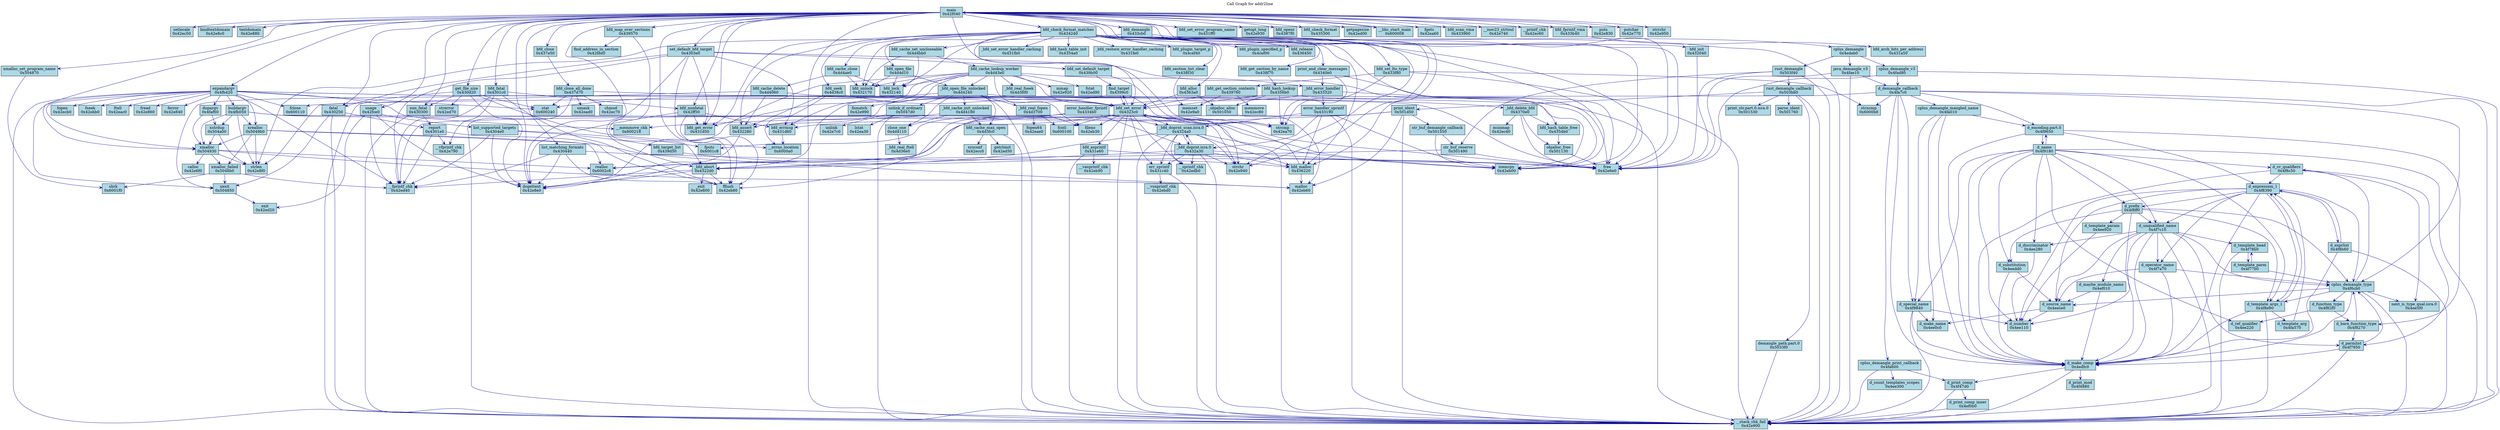 digraph CallGraph {
    rankdir=TB;
    node [shape=box, style=filled, fillcolor=lightblue];
    edge [color=darkblue, arrowhead=vee];
    
    // Call graph title
    label="Call Graph for addr2line";
    labelloc=t;
    
    "main" [label="main\n0x42f040"];
    "setlocale" [label="setlocale\n0x42ec50"];
    "bindtextdomain" [label="bindtextdomain\n0x42e8c0"];
    "textdomain" [label="textdomain\n0x42e880"];
    "xmalloc_set_program_name" [label="xmalloc_set_program_name\n0x504870"];
    "bfd_set_error_program_name" [label="bfd_set_error_program_name\n0x431ff0"];
    "expandargv" [label="expandargv\n0x4fb420"];
    "bfd_init" [label="bfd_init\n0x432040"];
    "set_default_bfd_target" [label="set_default_bfd_target\n0x4303e0"];
    "dcgettext" [label="dcgettext\n0x42e8e0"];
    "getopt_long" [label="getopt_long\n0x42e930"];
    "fatal" [label="fatal\n0x430250"];
    "__stack_chk_fail" [label="__stack_chk_fail\n0x42e900"];
    "get_file_size" [label="get_file_size\n0x430d20"];
    "usage" [label="usage\n0x42fce0"];
    "bfd_openr" [label="bfd_openr\n0x4387f0"];
    "bfd_fatal" [label="bfd_fatal\n0x4301c0"];
    "bfd_check_format" [label="bfd_check_format\n0x435300"];
    "getpagesize" [label="getpagesize\n0x42ed00"];
    "bfd_check_format_matches" [label="bfd_check_format_matches\n0x434240"];
    "non_fatal" [label="non_fatal\n0x430300"];
    "bfd_close" [label="bfd_close\n0x437e50"];
    "free" [label="free\n0x42e6e0"];
    "_bfd_abort" [label="_bfd_abort\n0x4322d0"];
    "__libc_start_main" [label="__libc_start_main\n0x600008"];
    "bfd_nonfatal" [label="bfd_nonfatal\n0x42ff50"];
    "bfd_get_error" [label="bfd_get_error\n0x431d50"];
    "bfd_get_section_by_name" [label="bfd_get_section_by_name\n0x438f70"];
    "fgets" [label="fgets\n0x42ea60"];
    "bfd_scan_vma" [label="bfd_scan_vma\n0x433960"];
    "strchr" [label="strchr\n0x42e940"];
    "strcmp" [label="strcmp\n0x42ea70"];
    "__isoc23_strtoul" [label="__isoc23_strtoul\n0x42e740"];
    "__printf_chk" [label="__printf_chk\n0x42ec60"];
    "bfd_map_over_sections" [label="bfd_map_over_sections\n0x439570"];
    "bfd_fprintf_vma" [label="bfd_fprintf_vma\n0x433b40"];
    "puts" [label="puts\n0x42e830"];
    "fflush" [label="fflush\n0x42eb80"];
    "bfd_demangle" [label="bfd_demangle\n0x433cb0"];
    "putchar" [label="putchar\n0x42e770"];
    "strrchr" [label="strrchr\n0x42e950"];
    "list_matching_formats" [label="list_matching_formats\n0x430440"];
    "xmalloc" [label="xmalloc\n0x504930"];
    "sbrk" [label="sbrk\n0x6001f0"];
    "stat" [label="stat\n0x600240"];
    "xexit" [label="xexit\n0x504850"];
    "fopen" [label="fopen\n0x42ecb0"];
    "__fprintf_chk" [label="__fprintf_chk\n0x42ed40"];
    "fseek" [label="fseek\n0x42ebb0"];
    "ftell" [label="ftell\n0x42eac0"];
    "fclose" [label="fclose\n0x600110"];
    "fread" [label="fread\n0x42e860"];
    "buildargv" [label="buildargv\n0x4fb050"];
    "ferror" [label="ferror\n0x42e840"];
    "dupargv" [label="dupargv\n0x4faf60"];
    "xrealloc" [label="xrealloc\n0x5049b0"];
    "__memmove_chk" [label="__memmove_chk\n0x600218"];
    "memcpy" [label="memcpy\n0x42eb00"];
    "bfd_set_default_target" [label="bfd_set_default_target\n0x439b00"];
    "bfd_errmsg" [label="bfd_errmsg\n0x431d60"];
    "report" [label="report\n0x4301e0"];
    "__errno_location" [label="__errno_location\n0x6000a0"];
    "strerror" [label="strerror\n0x42ed70"];
    "list_supported_targets" [label="list_supported_targets\n0x4304e0"];
    "exit" [label="exit\n0x42ed20"];
    "__vfprintf_chk" [label="__vfprintf_chk\n0x42e790"];
    "bfd_set_error" [label="bfd_set_error\n0x4323c0"];
    "bfd_set_lto_type" [label="bfd_set_lto_type\n0x433f80"];
    "bfd_malloc" [label="bfd_malloc\n0x436220"];
    "bfd_cache_set_uncloseable" [label="bfd_cache_set_uncloseable\n0x4d4bb0"];
    "bfd_lock" [label="bfd_lock\n0x432140"];
    "_bfd_set_error_handler_caching" [label="_bfd_set_error_handler_caching\n0x431fb0"];
    "bfd_alloc" [label="bfd_alloc\n0x4363a0"];
    "bfd_hash_table_init" [label="bfd_hash_table_init\n0x4354a0"];
    "_bfd_restore_error_handler_caching" [label="_bfd_restore_error_handler_caching\n0x431fe0"];
    "bfd_hash_table_free" [label="bfd_hash_table_free\n0x4354b0"];
    "print_and_clear_messages" [label="print_and_clear_messages\n0x4340e0"];
    "bfd_unlock" [label="bfd_unlock\n0x432170"];
    "bfd_seek" [label="bfd_seek\n0x4d38c0"];
    "bfd_plugin_target_p" [label="bfd_plugin_target_p\n0x4cef40"];
    "bfd_plugin_specified_p" [label="bfd_plugin_specified_p\n0x4cef00"];
    "bfd_section_list_clear" [label="bfd_section_list_clear\n0x438f30"];
    "bfd_cache_close" [label="bfd_cache_close\n0x4d4ae0"];
    "bfd_release" [label="bfd_release\n0x436450"];
    "bfd_open_file" [label="bfd_open_file\n0x4d4d10"];
    "bfd_assert" [label="bfd_assert\n0x432280"];
    "bfd_close_all_done" [label="bfd_close_all_done\n0x437d70"];
    "_exit" [label="_exit\n0x42e800"];
    "bfd_hash_lookup" [label="bfd_hash_lookup\n0x4356b0"];
    "find_address_in_section" [label="find_address_in_section\n0x42fdd0"];
    "bfd_arch_bits_per_address" [label="bfd_arch_bits_per_address\n0x431a50"];
    "cplus_demangle" [label="cplus_demangle\n0x4edeb0"];
    "strlen" [label="strlen\n0x42e8f0"];
    "malloc" [label="malloc\n0x42eb60"];
    "xmalloc_failed" [label="xmalloc_failed\n0x5048b0"];
    "calloc" [label="calloc\n0x42e6f0"];
    "realloc" [label="realloc\n0x6002c8"];
    "xstrdup" [label="xstrdup\n0x504a00"];
    "find_target" [label="find_target\n0x4399c0"];
    "bfd_target_list" [label="bfd_target_list\n0x439d50"];
    "fputc" [label="fputc\n0x6001c8"];
    "bfd_asprintf" [label="bfd_asprintf\n0x431e60"];
    "fileno" [label="fileno\n0x42eb30"];
    "fcntl" [label="fcntl\n0x600100"];
    "err_sprintf" [label="err_sprintf\n0x431c40"];
    "__sprintf_chk" [label="__sprintf_chk\n0x42edb0"];
    "_bfd_doprnt_scan.isra.0" [label="_bfd_doprnt_scan.isra.0\n0x4324a0"];
    "strncmp" [label="strncmp\n0x6000b8"];
    "bfd_get_section_contents" [label="bfd_get_section_contents\n0x439760"];
    "bfd_cache_lookup_worker" [label="bfd_cache_lookup_worker\n0x4d43e0"];
    "_objalloc_alloc" [label="_objalloc_alloc\n0x501050"];
    "objalloc_free" [label="objalloc_free\n0x501130"];
    "_bfd_error_handler" [label="_bfd_error_handler\n0x433320"];
    "memset" [label="memset\n0x42e9a0"];
    "bfd_cache_delete" [label="bfd_cache_delete\n0x4d4060"];
    "_bfd_open_file_unlocked" [label="_bfd_open_file_unlocked\n0x4d4240"];
    "_bfd_delete_bfd" [label="_bfd_delete_bfd\n0x4370e0"];
    "umask" [label="umask\n0x42ead0"];
    "chmod" [label="chmod\n0x42ec70"];
    "rust_demangle" [label="rust_demangle\n0x503f40"];
    "cplus_demangle_v3" [label="cplus_demangle_v3\n0x4fad80"];
    "java_demangle_v3" [label="java_demangle_v3\n0x4fae10"];
    "fnmatch" [label="fnmatch\n0x42e990"];
    "__vasprintf_chk" [label="__vasprintf_chk\n0x42eb90"];
    "__vsnprintf_chk" [label="__vsnprintf_chk\n0x42ebd0"];
    "_bfd_doprnt.isra.0" [label="_bfd_doprnt.isra.0\n0x432a30"];
    "memmove" [label="memmove\n0x42ec80"];
    "_bfd_real_fseek" [label="_bfd_real_fseek\n0x4d36f0"];
    "mmap" [label="mmap\n0x42e920"];
    "fstat" [label="fstat\n0x42ed90"];
    "error_handler_fprintf" [label="error_handler_fprintf\n0x4334b0"];
    "error_handler_sprintf" [label="error_handler_sprintf\n0x433190"];
    "bfd_cache_max_open" [label="bfd_cache_max_open\n0x4d3fc0"];
    "close_one" [label="close_one\n0x4d4110"];
    "_bfd_real_fopen" [label="_bfd_real_fopen\n0x4d3700"];
    "unlink_if_ordinary" [label="unlink_if_ordinary\n0x5047d0"];
    "_bfd_cache_init_unlocked" [label="_bfd_cache_init_unlocked\n0x4d4180"];
    "munmap" [label="munmap\n0x42ec40"];
    "rust_demangle_callback" [label="rust_demangle_callback\n0x503bb0"];
    "str_buf_reserve" [label="str_buf_reserve\n0x501490"];
    "d_demangle_callback" [label="d_demangle_callback\n0x4fa7c0"];
    "getrlimit" [label="getrlimit\n0x42ed50"];
    "sysconf" [label="sysconf\n0x42ecc0"];
    "_bfd_real_ftell" [label="_bfd_real_ftell\n0x4d36e0"];
    "fopen64" [label="fopen64\n0x42eae0"];
    "lstat" [label="lstat\n0x42ea30"];
    "unlink" [label="unlink\n0x42e7c0"];
    "demangle_path.part.0" [label="demangle_path.part.0\n0x5033f0"];
    "parse_ident" [label="parse_ident\n0x501760"];
    "print_ident" [label="print_ident\n0x501d50"];
    "print_str.part.0.isra.0" [label="print_str.part.0.isra.0\n0x501530"];
    "cplus_demangle_mangled_name" [label="cplus_demangle_mangled_name\n0x4fa010"];
    "cplus_demangle_type" [label="cplus_demangle_type\n0x4f6cb0"];
    "d_special_name" [label="d_special_name\n0x4f9840"];
    "d_encoding.part.0" [label="d_encoding.part.0\n0x4f9650"];
    "cplus_demangle_print_callback" [label="cplus_demangle_print_callback\n0x4fa600"];
    "d_make_comp" [label="d_make_comp\n0x4edfc0"];
    "str_buf_demangle_callback" [label="str_buf_demangle_callback\n0x501550"];
    "d_make_name" [label="d_make_name\n0x4ee0c0"];
    "next_is_type_qual.isra.0" [label="next_is_type_qual.isra.0\n0x4ee5f0"];
    "d_cv_qualifiers" [label="d_cv_qualifiers\n0x4f8c50"];
    "d_source_name" [label="d_source_name\n0x4eece0"];
    "d_function_type" [label="d_function_type\n0x4f82f0"];
    "d_template_args_1" [label="d_template_args_1\n0x4f8e90"];
    "d_number" [label="d_number\n0x4ee110"];
    "d_name" [label="d_name\n0x4f9180"];
    "d_bare_function_type" [label="d_bare_function_type\n0x4f8270"];
    "d_expression_1" [label="d_expression_1\n0x4f8390"];
    "d_count_templates_scopes" [label="d_count_templates_scopes\n0x4ee300"];
    "d_print_comp" [label="d_print_comp\n0x4f47d0"];
    "d_print_mod" [label="d_print_mod\n0x4f4880"];
    "d_parmlist" [label="d_parmlist\n0x4f7950"];
    "d_ref_qualifier" [label="d_ref_qualifier\n0x4ee220"];
    "d_template_arg" [label="d_template_arg\n0x4fa570"];
    "d_unqualified_name" [label="d_unqualified_name\n0x4f7c10"];
    "d_substitution" [label="d_substitution\n0x4eedd0"];
    "d_prefix" [label="d_prefix\n0x4f8ff0"];
    "d_discriminator" [label="d_discriminator\n0x4ee280"];
    "d_operator_name" [label="d_operator_name\n0x4f7a70"];
    "d_exprlist" [label="d_exprlist\n0x4f8b60"];
    "d_print_comp_inner" [label="d_print_comp_inner\n0x4ef0b0"];
    "d_maybe_module_name" [label="d_maybe_module_name\n0x4ef010"];
    "d_template_head" [label="d_template_head\n0x4f78b0"];
    "d_template_param" [label="d_template_param\n0x4ee920"];
    "d_template_parm" [label="d_template_parm\n0x4f77b0"];
    
    "main" -> "setlocale";
    "main" -> "bindtextdomain";
    "main" -> "textdomain";
    "main" -> "xmalloc_set_program_name";
    "main" -> "bfd_set_error_program_name";
    "main" -> "expandargv";
    "main" -> "bfd_init";
    "main" -> "set_default_bfd_target";
    "main" -> "dcgettext";
    "main" -> "getopt_long";
    "main" -> "fatal";
    "main" -> "__stack_chk_fail";
    "main" -> "get_file_size";
    "main" -> "usage";
    "main" -> "bfd_openr";
    "main" -> "bfd_fatal";
    "main" -> "bfd_check_format";
    "main" -> "getpagesize";
    "main" -> "bfd_check_format_matches";
    "main" -> "non_fatal";
    "main" -> "bfd_close";
    "main" -> "free";
    "main" -> "_bfd_abort";
    "main" -> "__libc_start_main";
    "main" -> "bfd_nonfatal";
    "main" -> "bfd_get_error";
    "main" -> "bfd_get_section_by_name";
    "main" -> "fgets";
    "main" -> "bfd_scan_vma";
    "main" -> "strchr";
    "main" -> "strcmp";
    "main" -> "__isoc23_strtoul";
    "main" -> "__printf_chk";
    "main" -> "bfd_map_over_sections";
    "main" -> "bfd_fprintf_vma";
    "main" -> "puts";
    "main" -> "fflush";
    "main" -> "bfd_demangle";
    "main" -> "putchar";
    "main" -> "strrchr";
    "main" -> "list_matching_formats";
    "main" -> "xmalloc";
    "xmalloc_set_program_name" -> "sbrk";
    "expandargv" -> "__stack_chk_fail";
    "expandargv" -> "stat";
    "expandargv" -> "xexit";
    "expandargv" -> "fopen";
    "expandargv" -> "__fprintf_chk";
    "expandargv" -> "fseek";
    "expandargv" -> "ftell";
    "expandargv" -> "fclose";
    "expandargv" -> "xmalloc";
    "expandargv" -> "fread";
    "expandargv" -> "buildargv";
    "expandargv" -> "ferror";
    "expandargv" -> "dupargv";
    "expandargv" -> "free";
    "expandargv" -> "xrealloc";
    "expandargv" -> "__memmove_chk";
    "expandargv" -> "memcpy";
    "bfd_init" -> "free";
    "set_default_bfd_target" -> "bfd_set_default_target";
    "set_default_bfd_target" -> "bfd_get_error";
    "set_default_bfd_target" -> "bfd_errmsg";
    "set_default_bfd_target" -> "dcgettext";
    "set_default_bfd_target" -> "fatal";
    "set_default_bfd_target" -> "fflush";
    "set_default_bfd_target" -> "__fprintf_chk";
    "set_default_bfd_target" -> "free";
    "fatal" -> "report";
    "fatal" -> "xexit";
    "fatal" -> "__stack_chk_fail";
    "get_file_size" -> "stat";
    "get_file_size" -> "__stack_chk_fail";
    "get_file_size" -> "__errno_location";
    "get_file_size" -> "dcgettext";
    "get_file_size" -> "non_fatal";
    "get_file_size" -> "strerror";
    "usage" -> "dcgettext";
    "usage" -> "__fprintf_chk";
    "usage" -> "list_supported_targets";
    "usage" -> "exit";
    "bfd_fatal" -> "bfd_nonfatal";
    "bfd_fatal" -> "xexit";
    "bfd_fatal" -> "fflush";
    "bfd_fatal" -> "__fprintf_chk";
    "bfd_fatal" -> "__vfprintf_chk";
    "bfd_check_format_matches" -> "bfd_set_error";
    "bfd_check_format_matches" -> "bfd_set_lto_type";
    "bfd_check_format_matches" -> "bfd_malloc";
    "bfd_check_format_matches" -> "__stack_chk_fail";
    "bfd_check_format_matches" -> "bfd_cache_set_uncloseable";
    "bfd_check_format_matches" -> "bfd_lock";
    "bfd_check_format_matches" -> "free";
    "bfd_check_format_matches" -> "_bfd_set_error_handler_caching";
    "bfd_check_format_matches" -> "bfd_alloc";
    "bfd_check_format_matches" -> "bfd_hash_table_init";
    "bfd_check_format_matches" -> "_bfd_restore_error_handler_caching";
    "bfd_check_format_matches" -> "bfd_hash_table_free";
    "bfd_check_format_matches" -> "print_and_clear_messages";
    "bfd_check_format_matches" -> "bfd_unlock";
    "bfd_check_format_matches" -> "bfd_seek";
    "bfd_check_format_matches" -> "bfd_plugin_target_p";
    "bfd_check_format_matches" -> "bfd_plugin_specified_p";
    "bfd_check_format_matches" -> "memcpy";
    "bfd_check_format_matches" -> "bfd_section_list_clear";
    "bfd_check_format_matches" -> "bfd_cache_close";
    "bfd_check_format_matches" -> "bfd_release";
    "bfd_check_format_matches" -> "bfd_open_file";
    "bfd_check_format_matches" -> "bfd_assert";
    "bfd_check_format_matches" -> "bfd_get_error";
    "non_fatal" -> "report";
    "non_fatal" -> "__stack_chk_fail";
    "bfd_close" -> "bfd_close_all_done";
    "_bfd_abort" -> "fflush";
    "_bfd_abort" -> "dcgettext";
    "_bfd_abort" -> "__fprintf_chk";
    "_bfd_abort" -> "_exit";
    "__libc_start_main" -> "main";
    "bfd_nonfatal" -> "bfd_get_error";
    "bfd_nonfatal" -> "bfd_errmsg";
    "bfd_nonfatal" -> "dcgettext";
    "bfd_nonfatal" -> "fflush";
    "bfd_get_section_by_name" -> "bfd_hash_lookup";
    "bfd_map_over_sections" -> "_bfd_abort";
    "bfd_map_over_sections" -> "find_address_in_section";
    "bfd_fprintf_vma" -> "bfd_arch_bits_per_address";
    "bfd_demangle" -> "strchr";
    "bfd_demangle" -> "cplus_demangle";
    "bfd_demangle" -> "bfd_malloc";
    "bfd_demangle" -> "strlen";
    "bfd_demangle" -> "memcpy";
    "bfd_demangle" -> "free";
    "list_matching_formats" -> "fflush";
    "list_matching_formats" -> "dcgettext";
    "list_matching_formats" -> "__fprintf_chk";
    "list_matching_formats" -> "free";
    "xmalloc" -> "malloc";
    "xmalloc" -> "xmalloc_failed";
    "xmalloc" -> "calloc";
    "xmalloc" -> "realloc";
    "xmalloc" -> "strlen";
    "xexit" -> "exit";
    "buildargv" -> "strlen";
    "buildargv" -> "xmalloc";
    "buildargv" -> "xrealloc";
    "buildargv" -> "free";
    "buildargv" -> "xstrdup";
    "buildargv" -> "strchr";
    "dupargv" -> "xmalloc";
    "dupargv" -> "xstrdup";
    "xrealloc" -> "realloc";
    "xrealloc" -> "malloc";
    "xrealloc" -> "xmalloc_failed";
    "xrealloc" -> "strlen";
    "xrealloc" -> "xmalloc";
    "bfd_set_default_target" -> "strcmp";
    "bfd_set_default_target" -> "find_target";
    "bfd_errmsg" -> "__errno_location";
    "report" -> "fflush";
    "report" -> "__fprintf_chk";
    "report" -> "__vfprintf_chk";
    "list_supported_targets" -> "dcgettext";
    "list_supported_targets" -> "__fprintf_chk";
    "list_supported_targets" -> "bfd_target_list";
    "list_supported_targets" -> "fputc";
    "bfd_set_error" -> "_bfd_abort";
    "bfd_set_error" -> "free";
    "bfd_set_error" -> "bfd_errmsg";
    "bfd_set_error" -> "dcgettext";
    "bfd_set_error" -> "bfd_asprintf";
    "bfd_set_error" -> "strchr";
    "bfd_set_error" -> "strcmp";
    "bfd_set_error" -> "fileno";
    "bfd_set_error" -> "fcntl";
    "bfd_set_error" -> "find_target";
    "bfd_set_error" -> "__stack_chk_fail";
    "bfd_set_error" -> "err_sprintf";
    "bfd_set_error" -> "__sprintf_chk";
    "bfd_set_error" -> "_bfd_doprnt_scan.isra.0";
    "bfd_set_lto_type" -> "__stack_chk_fail";
    "bfd_set_lto_type" -> "strcmp";
    "bfd_set_lto_type" -> "strncmp";
    "bfd_set_lto_type" -> "bfd_get_section_contents";
    "bfd_malloc" -> "bfd_set_error";
    "bfd_malloc" -> "malloc";
    "bfd_cache_set_uncloseable" -> "bfd_lock";
    "bfd_cache_set_uncloseable" -> "bfd_unlock";
    "bfd_cache_set_uncloseable" -> "bfd_cache_lookup_worker";
    "bfd_alloc" -> "bfd_set_error";
    "bfd_alloc" -> "_objalloc_alloc";
    "bfd_hash_table_free" -> "objalloc_free";
    "print_and_clear_messages" -> "strcmp";
    "print_and_clear_messages" -> "free";
    "print_and_clear_messages" -> "_bfd_error_handler";
    "bfd_seek" -> "bfd_set_error";
    "bfd_seek" -> "bfd_assert";
    "bfd_seek" -> "__errno_location";
    "bfd_section_list_clear" -> "memset";
    "bfd_cache_close" -> "bfd_lock";
    "bfd_cache_close" -> "bfd_unlock";
    "bfd_cache_close" -> "bfd_cache_delete";
    "bfd_open_file" -> "bfd_lock";
    "bfd_open_file" -> "_bfd_open_file_unlocked";
    "bfd_open_file" -> "bfd_unlock";
    "bfd_assert" -> "dcgettext";
    "bfd_close_all_done" -> "_bfd_delete_bfd";
    "bfd_close_all_done" -> "stat";
    "bfd_close_all_done" -> "umask";
    "bfd_close_all_done" -> "chmod";
    "bfd_close_all_done" -> "__stack_chk_fail";
    "bfd_hash_lookup" -> "bfd_assert";
    "bfd_hash_lookup" -> "strcmp";
    "bfd_hash_lookup" -> "_objalloc_alloc";
    "bfd_hash_lookup" -> "bfd_set_error";
    "bfd_hash_lookup" -> "memcpy";
    "cplus_demangle" -> "rust_demangle";
    "cplus_demangle" -> "cplus_demangle_v3";
    "cplus_demangle" -> "java_demangle_v3";
    "xmalloc_failed" -> "sbrk";
    "xmalloc_failed" -> "__fprintf_chk";
    "xmalloc_failed" -> "xexit";
    "xstrdup" -> "strlen";
    "xstrdup" -> "xmalloc";
    "find_target" -> "strcmp";
    "find_target" -> "fnmatch";
    "find_target" -> "bfd_set_error";
    "bfd_target_list" -> "bfd_malloc";
    "bfd_asprintf" -> "free";
    "bfd_asprintf" -> "__vasprintf_chk";
    "bfd_asprintf" -> "__stack_chk_fail";
    "err_sprintf" -> "__vsnprintf_chk";
    "err_sprintf" -> "__stack_chk_fail";
    "_bfd_doprnt_scan.isra.0" -> "strchr";
    "_bfd_doprnt_scan.isra.0" -> "_bfd_abort";
    "_bfd_doprnt_scan.isra.0" -> "__stack_chk_fail";
    "_bfd_doprnt_scan.isra.0" -> "err_sprintf";
    "_bfd_doprnt_scan.isra.0" -> "__sprintf_chk";
    "_bfd_doprnt_scan.isra.0" -> "_bfd_doprnt.isra.0";
    "_bfd_doprnt_scan.isra.0" -> "bfd_malloc";
    "_bfd_doprnt_scan.isra.0" -> "memcpy";
    "bfd_get_section_contents" -> "bfd_set_error";
    "bfd_get_section_contents" -> "memset";
    "bfd_get_section_contents" -> "memmove";
    "bfd_cache_lookup_worker" -> "_bfd_abort";
    "bfd_cache_lookup_worker" -> "_bfd_open_file_unlocked";
    "bfd_cache_lookup_worker" -> "bfd_lock";
    "bfd_cache_lookup_worker" -> "bfd_get_error";
    "bfd_cache_lookup_worker" -> "bfd_errmsg";
    "bfd_cache_lookup_worker" -> "_bfd_real_fseek";
    "bfd_cache_lookup_worker" -> "dcgettext";
    "bfd_cache_lookup_worker" -> "_bfd_error_handler";
    "bfd_cache_lookup_worker" -> "bfd_set_error";
    "bfd_cache_lookup_worker" -> "fileno";
    "bfd_cache_lookup_worker" -> "bfd_unlock";
    "bfd_cache_lookup_worker" -> "mmap";
    "bfd_cache_lookup_worker" -> "fstat";
    "_objalloc_alloc" -> "malloc";
    "objalloc_free" -> "free";
    "_bfd_error_handler" -> "error_handler_fprintf";
    "_bfd_error_handler" -> "error_handler_sprintf";
    "_bfd_error_handler" -> "__stack_chk_fail";
    "bfd_cache_delete" -> "fclose";
    "bfd_cache_delete" -> "bfd_set_error";
    "bfd_cache_delete" -> "bfd_assert";
    "_bfd_open_file_unlocked" -> "bfd_cache_max_open";
    "_bfd_open_file_unlocked" -> "close_one";
    "_bfd_open_file_unlocked" -> "_bfd_real_fopen";
    "_bfd_open_file_unlocked" -> "stat";
    "_bfd_open_file_unlocked" -> "__stack_chk_fail";
    "_bfd_open_file_unlocked" -> "unlink_if_ordinary";
    "_bfd_open_file_unlocked" -> "bfd_set_error";
    "_bfd_open_file_unlocked" -> "_bfd_cache_init_unlocked";
    "_bfd_delete_bfd" -> "bfd_hash_table_free";
    "_bfd_delete_bfd" -> "free";
    "_bfd_delete_bfd" -> "objalloc_free";
    "_bfd_delete_bfd" -> "munmap";
    "rust_demangle" -> "rust_demangle_callback";
    "rust_demangle" -> "free";
    "rust_demangle" -> "str_buf_reserve";
    "rust_demangle" -> "__stack_chk_fail";
    "cplus_demangle_v3" -> "d_demangle_callback";
    "cplus_demangle_v3" -> "free";
    "cplus_demangle_v3" -> "__stack_chk_fail";
    "java_demangle_v3" -> "d_demangle_callback";
    "java_demangle_v3" -> "free";
    "java_demangle_v3" -> "__stack_chk_fail";
    "_bfd_doprnt.isra.0" -> "__stack_chk_fail";
    "_bfd_doprnt.isra.0" -> "_bfd_abort";
    "_bfd_doprnt.isra.0" -> "strchr";
    "_bfd_doprnt.isra.0" -> "err_sprintf";
    "_bfd_doprnt.isra.0" -> "__sprintf_chk";
    "_bfd_doprnt.isra.0" -> "_bfd_doprnt_scan.isra.0";
    "_bfd_doprnt.isra.0" -> "bfd_malloc";
    "_bfd_doprnt.isra.0" -> "memcpy";
    "error_handler_fprintf" -> "fflush";
    "error_handler_fprintf" -> "__fprintf_chk";
    "error_handler_fprintf" -> "_bfd_doprnt_scan.isra.0";
    "error_handler_fprintf" -> "_bfd_doprnt.isra.0";
    "error_handler_fprintf" -> "fputc";
    "error_handler_fprintf" -> "__stack_chk_fail";
    "error_handler_sprintf" -> "_bfd_doprnt_scan.isra.0";
    "error_handler_sprintf" -> "_bfd_doprnt.isra.0";
    "error_handler_sprintf" -> "bfd_malloc";
    "error_handler_sprintf" -> "__stack_chk_fail";
    "error_handler_sprintf" -> "memcpy";
    "bfd_cache_max_open" -> "getrlimit";
    "bfd_cache_max_open" -> "__stack_chk_fail";
    "bfd_cache_max_open" -> "sysconf";
    "close_one" -> "_bfd_real_ftell";
    "_bfd_real_fopen" -> "fopen64";
    "_bfd_real_fopen" -> "fileno";
    "_bfd_real_fopen" -> "fcntl";
    "unlink_if_ordinary" -> "lstat";
    "unlink_if_ordinary" -> "unlink";
    "unlink_if_ordinary" -> "__stack_chk_fail";
    "_bfd_cache_init_unlocked" -> "bfd_assert";
    "_bfd_cache_init_unlocked" -> "bfd_cache_max_open";
    "_bfd_cache_init_unlocked" -> "close_one";
    "rust_demangle_callback" -> "__stack_chk_fail";
    "rust_demangle_callback" -> "demangle_path.part.0";
    "rust_demangle_callback" -> "parse_ident";
    "rust_demangle_callback" -> "print_ident";
    "rust_demangle_callback" -> "print_str.part.0.isra.0";
    "str_buf_reserve" -> "realloc";
    "str_buf_reserve" -> "free";
    "d_demangle_callback" -> "strncmp";
    "d_demangle_callback" -> "__stack_chk_fail";
    "d_demangle_callback" -> "cplus_demangle_mangled_name";
    "d_demangle_callback" -> "cplus_demangle_type";
    "d_demangle_callback" -> "strlen";
    "d_demangle_callback" -> "d_special_name";
    "d_demangle_callback" -> "d_encoding.part.0";
    "d_demangle_callback" -> "cplus_demangle_print_callback";
    "d_demangle_callback" -> "d_make_comp";
    "demangle_path.part.0" -> "__stack_chk_fail";
    "print_ident" -> "__stack_chk_fail";
    "print_ident" -> "malloc";
    "print_ident" -> "str_buf_demangle_callback";
    "print_ident" -> "realloc";
    "print_ident" -> "__memmove_chk";
    "cplus_demangle_mangled_name" -> "d_special_name";
    "cplus_demangle_mangled_name" -> "d_encoding.part.0";
    "cplus_demangle_mangled_name" -> "d_make_name";
    "cplus_demangle_mangled_name" -> "d_make_comp";
    "cplus_demangle_type" -> "next_is_type_qual.isra.0";
    "cplus_demangle_type" -> "d_cv_qualifiers";
    "cplus_demangle_type" -> "__stack_chk_fail";
    "cplus_demangle_type" -> "d_source_name";
    "cplus_demangle_type" -> "d_make_comp";
    "cplus_demangle_type" -> "d_function_type";
    "cplus_demangle_type" -> "d_template_args_1";
    "d_special_name" -> "__stack_chk_fail";
    "d_special_name" -> "d_number";
    "d_special_name" -> "d_make_name";
    "d_special_name" -> "d_make_comp";
    "d_encoding.part.0" -> "d_name";
    "d_encoding.part.0" -> "d_bare_function_type";
    "d_encoding.part.0" -> "d_expression_1";
    "d_encoding.part.0" -> "d_make_comp";
    "cplus_demangle_print_callback" -> "d_count_templates_scopes";
    "cplus_demangle_print_callback" -> "d_print_comp";
    "cplus_demangle_print_callback" -> "__stack_chk_fail";
    "d_make_comp" -> "d_print_comp";
    "d_make_comp" -> "__stack_chk_fail";
    "d_make_comp" -> "d_print_mod";
    "str_buf_demangle_callback" -> "str_buf_reserve";
    "str_buf_demangle_callback" -> "memcpy";
    "d_cv_qualifiers" -> "next_is_type_qual.isra.0";
    "d_cv_qualifiers" -> "d_make_comp";
    "d_cv_qualifiers" -> "d_expression_1";
    "d_cv_qualifiers" -> "d_parmlist";
    "d_source_name" -> "d_number";
    "d_source_name" -> "d_make_name";
    "d_function_type" -> "d_bare_function_type";
    "d_function_type" -> "d_ref_qualifier";
    "d_template_args_1" -> "__stack_chk_fail";
    "d_template_args_1" -> "d_template_arg";
    "d_template_args_1" -> "d_make_comp";
    "d_template_args_1" -> "d_expression_1";
    "d_name" -> "d_unqualified_name";
    "d_name" -> "d_make_comp";
    "d_name" -> "d_cv_qualifiers";
    "d_name" -> "d_special_name";
    "d_name" -> "d_substitution";
    "d_name" -> "d_encoding.part.0";
    "d_name" -> "__stack_chk_fail";
    "d_name" -> "d_template_args_1";
    "d_name" -> "d_prefix";
    "d_name" -> "d_ref_qualifier";
    "d_name" -> "d_discriminator";
    "d_name" -> "d_number";
    "d_bare_function_type" -> "cplus_demangle_type";
    "d_bare_function_type" -> "d_parmlist";
    "d_expression_1" -> "cplus_demangle_type";
    "d_expression_1" -> "d_operator_name";
    "d_expression_1" -> "d_unqualified_name";
    "d_expression_1" -> "d_prefix";
    "d_expression_1" -> "d_number";
    "d_expression_1" -> "d_source_name";
    "d_expression_1" -> "d_template_args_1";
    "d_expression_1" -> "d_exprlist";
    "d_expression_1" -> "d_make_comp";
    "d_print_comp" -> "__stack_chk_fail";
    "d_print_comp" -> "d_print_comp_inner";
    "d_parmlist" -> "cplus_demangle_type";
    "d_parmlist" -> "__stack_chk_fail";
    "d_parmlist" -> "d_make_comp";
    "d_template_arg" -> "d_expression_1";
    "d_unqualified_name" -> "d_maybe_module_name";
    "d_unqualified_name" -> "__stack_chk_fail";
    "d_unqualified_name" -> "d_source_name";
    "d_unqualified_name" -> "d_operator_name";
    "d_unqualified_name" -> "d_make_comp";
    "d_unqualified_name" -> "cplus_demangle_type";
    "d_unqualified_name" -> "d_template_head";
    "d_unqualified_name" -> "d_number";
    "d_unqualified_name" -> "d_discriminator";
    "d_unqualified_name" -> "d_parmlist";
    "d_substitution" -> "d_make_comp";
    "d_substitution" -> "d_source_name";
    "d_prefix" -> "cplus_demangle_type";
    "d_prefix" -> "d_template_args_1";
    "d_prefix" -> "d_template_param";
    "d_prefix" -> "d_substitution";
    "d_prefix" -> "d_make_comp";
    "d_prefix" -> "d_unqualified_name";
    "d_discriminator" -> "d_number";
    "d_operator_name" -> "d_source_name";
    "d_operator_name" -> "cplus_demangle_type";
    "d_operator_name" -> "d_make_comp";
    "d_exprlist" -> "d_expression_1";
    "d_exprlist" -> "__stack_chk_fail";
    "d_exprlist" -> "d_make_comp";
    "d_print_comp_inner" -> "__stack_chk_fail";
    "d_maybe_module_name" -> "d_source_name";
    "d_maybe_module_name" -> "d_make_comp";
    "d_template_head" -> "d_template_parm";
    "d_template_head" -> "__stack_chk_fail";
    "d_template_param" -> "d_number";
    "d_template_parm" -> "d_template_head";
    "d_template_parm" -> "cplus_demangle_type";
}
